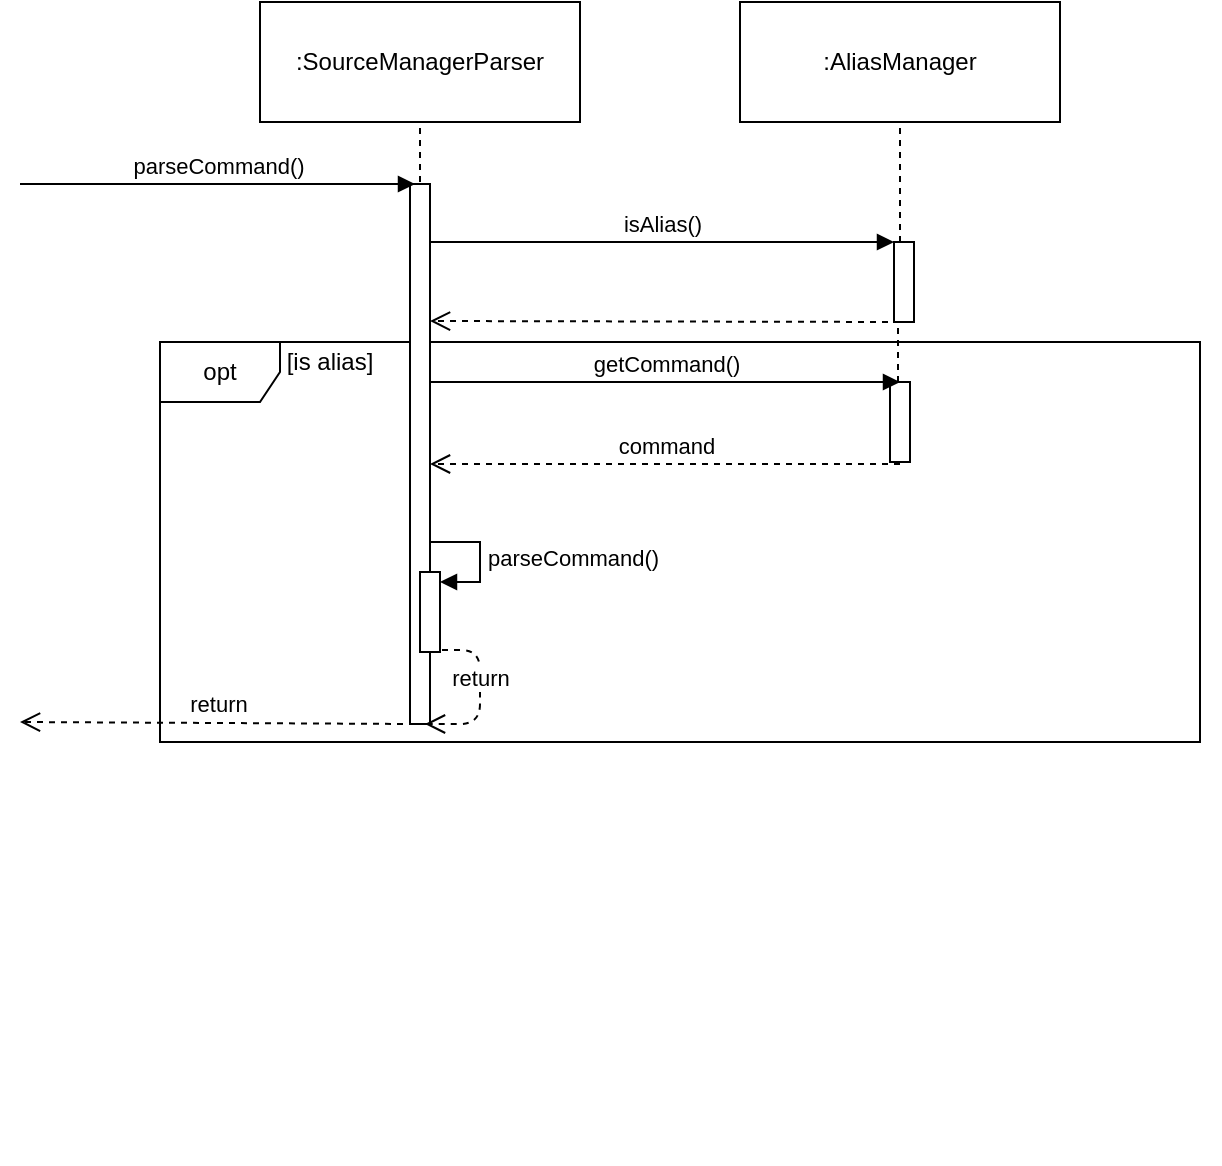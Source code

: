 <mxfile version="10.6.1" type="device"><diagram name="Page-1" id="13e1069c-82ec-6db2-03f1-153e76fe0fe0"><mxGraphModel dx="918" dy="608" grid="1" gridSize="10" guides="1" tooltips="1" connect="1" arrows="1" fold="1" page="1" pageScale="1" pageWidth="1100" pageHeight="850" background="#ffffff" math="0" shadow="0"><root><mxCell id="0"/><mxCell id="1" parent="0"/><mxCell id="t0oWseaoDGN8CaiI7FlK-6" value="" style="group;container=1;" vertex="1" connectable="0" parent="1"><mxGeometry x="160" y="120" width="480" height="581" as="geometry"/></mxCell><mxCell id="t0oWseaoDGN8CaiI7FlK-20" value="opt" style="shape=umlFrame;whiteSpace=wrap;html=1;" vertex="1" parent="t0oWseaoDGN8CaiI7FlK-6"><mxGeometry x="-50" y="170" width="520" height="200" as="geometry"/></mxCell><mxCell id="t0oWseaoDGN8CaiI7FlK-4" value=":SourceManagerParser" style="rounded=0;whiteSpace=wrap;html=1;" vertex="1" parent="t0oWseaoDGN8CaiI7FlK-6"><mxGeometry width="160" height="60" as="geometry"/></mxCell><mxCell id="t0oWseaoDGN8CaiI7FlK-5" value="" style="endArrow=none;dashed=1;html=1;entryX=0.5;entryY=1;entryDx=0;entryDy=0;" edge="1" parent="t0oWseaoDGN8CaiI7FlK-6" target="t0oWseaoDGN8CaiI7FlK-4"><mxGeometry width="50" height="50" relative="1" as="geometry"><mxPoint x="80" y="90" as="sourcePoint"/><mxPoint x="50" y="80" as="targetPoint"/></mxGeometry></mxCell><mxCell id="t0oWseaoDGN8CaiI7FlK-7" value="" style="rounded=0;whiteSpace=wrap;html=1;" vertex="1" parent="t0oWseaoDGN8CaiI7FlK-6"><mxGeometry x="75" y="91" width="10" height="270" as="geometry"/></mxCell><mxCell id="t0oWseaoDGN8CaiI7FlK-24" value="[is alias]" style="text;html=1;strokeColor=none;fillColor=none;align=center;verticalAlign=middle;whiteSpace=wrap;rounded=0;" vertex="1" parent="t0oWseaoDGN8CaiI7FlK-6"><mxGeometry x="10" y="170" width="50" height="20" as="geometry"/></mxCell><mxCell id="t0oWseaoDGN8CaiI7FlK-25" value="" style="endArrow=none;dashed=1;html=1;entryX=0.5;entryY=1;entryDx=0;entryDy=0;" edge="1" parent="t0oWseaoDGN8CaiI7FlK-6" source="t0oWseaoDGN8CaiI7FlK-27"><mxGeometry width="50" height="50" relative="1" as="geometry"><mxPoint x="319" y="440" as="sourcePoint"/><mxPoint x="319" y="160" as="targetPoint"/></mxGeometry></mxCell><mxCell id="t0oWseaoDGN8CaiI7FlK-27" value="" style="html=1;points=[];perimeter=orthogonalPerimeter;" vertex="1" parent="t0oWseaoDGN8CaiI7FlK-6"><mxGeometry x="315" y="190" width="10" height="40" as="geometry"/></mxCell><mxCell id="t0oWseaoDGN8CaiI7FlK-29" value="" style="html=1;points=[];perimeter=orthogonalPerimeter;" vertex="1" parent="t0oWseaoDGN8CaiI7FlK-6"><mxGeometry x="317" y="120" width="10" height="40" as="geometry"/></mxCell><mxCell id="t0oWseaoDGN8CaiI7FlK-30" value="getCommand()" style="html=1;verticalAlign=bottom;endArrow=block;" edge="1" parent="t0oWseaoDGN8CaiI7FlK-6"><mxGeometry width="80" relative="1" as="geometry"><mxPoint x="85" y="190" as="sourcePoint"/><mxPoint x="320" y="190" as="targetPoint"/></mxGeometry></mxCell><mxCell id="t0oWseaoDGN8CaiI7FlK-31" value="command" style="html=1;verticalAlign=bottom;endArrow=open;dashed=1;endSize=8;" edge="1" parent="t0oWseaoDGN8CaiI7FlK-6"><mxGeometry relative="1" as="geometry"><mxPoint x="320" y="231" as="sourcePoint"/><mxPoint x="85" y="231" as="targetPoint"/></mxGeometry></mxCell><mxCell id="t0oWseaoDGN8CaiI7FlK-32" value="" style="html=1;points=[];perimeter=orthogonalPerimeter;" vertex="1" parent="t0oWseaoDGN8CaiI7FlK-6"><mxGeometry x="80" y="285" width="10" height="40" as="geometry"/></mxCell><mxCell id="t0oWseaoDGN8CaiI7FlK-33" value="parseCommand()" style="edgeStyle=orthogonalEdgeStyle;html=1;align=left;spacingLeft=2;endArrow=block;rounded=0;entryX=1;entryY=0;" edge="1" parent="t0oWseaoDGN8CaiI7FlK-6"><mxGeometry relative="1" as="geometry"><mxPoint x="85" y="270" as="sourcePoint"/><Array as="points"><mxPoint x="110" y="270"/></Array><mxPoint x="90" y="290" as="targetPoint"/></mxGeometry></mxCell><mxCell id="t0oWseaoDGN8CaiI7FlK-35" value="return" style="html=1;verticalAlign=bottom;endArrow=open;dashed=1;endSize=8;exitX=1.1;exitY=0.975;exitDx=0;exitDy=0;exitPerimeter=0;entryX=0.75;entryY=1;entryDx=0;entryDy=0;" edge="1" parent="t0oWseaoDGN8CaiI7FlK-6" source="t0oWseaoDGN8CaiI7FlK-32" target="t0oWseaoDGN8CaiI7FlK-7"><mxGeometry relative="1" as="geometry"><mxPoint x="170" y="310" as="sourcePoint"/><mxPoint x="-100" y="330" as="targetPoint"/><Array as="points"><mxPoint x="110" y="324"/><mxPoint x="110" y="361"/></Array></mxGeometry></mxCell><mxCell id="t0oWseaoDGN8CaiI7FlK-11" value=":AliasManager" style="rounded=0;whiteSpace=wrap;html=1;" vertex="1" parent="1"><mxGeometry x="400" y="120" width="160" height="60" as="geometry"/></mxCell><mxCell id="t0oWseaoDGN8CaiI7FlK-12" value="" style="endArrow=none;dashed=1;html=1;entryX=0.5;entryY=1;entryDx=0;entryDy=0;exitX=0.5;exitY=0;exitDx=0;exitDy=0;" edge="1" parent="1"><mxGeometry width="50" height="50" relative="1" as="geometry"><mxPoint x="480" y="240" as="sourcePoint"/><mxPoint x="480" y="180" as="targetPoint"/></mxGeometry></mxCell><mxCell id="t0oWseaoDGN8CaiI7FlK-17" value="parseCommand()" style="html=1;verticalAlign=bottom;endArrow=block;entryX=0.25;entryY=0;entryDx=0;entryDy=0;" edge="1" parent="1" target="t0oWseaoDGN8CaiI7FlK-7"><mxGeometry width="80" relative="1" as="geometry"><mxPoint x="40" y="211" as="sourcePoint"/><mxPoint x="110" y="300" as="targetPoint"/></mxGeometry></mxCell><mxCell id="t0oWseaoDGN8CaiI7FlK-18" value="isAlias()" style="html=1;verticalAlign=bottom;endArrow=block;exitX=1.5;exitY=0.107;exitDx=0;exitDy=0;exitPerimeter=0;" edge="1" parent="1" target="t0oWseaoDGN8CaiI7FlK-29"><mxGeometry width="80" relative="1" as="geometry"><mxPoint x="245" y="240" as="sourcePoint"/><mxPoint x="410" y="240" as="targetPoint"/></mxGeometry></mxCell><mxCell id="t0oWseaoDGN8CaiI7FlK-19" value="" style="html=1;verticalAlign=bottom;endArrow=open;dashed=1;endSize=8;" edge="1" parent="1"><mxGeometry relative="1" as="geometry"><mxPoint x="480" y="280" as="sourcePoint"/><mxPoint x="245" y="279.5" as="targetPoint"/></mxGeometry></mxCell><mxCell id="t0oWseaoDGN8CaiI7FlK-36" value="return" style="html=1;verticalAlign=bottom;endArrow=open;dashed=1;endSize=8;exitX=0.25;exitY=1;exitDx=0;exitDy=0;" edge="1" parent="1" source="t0oWseaoDGN8CaiI7FlK-7"><mxGeometry relative="1" as="geometry"><mxPoint x="230" y="480" as="sourcePoint"/><mxPoint x="40" y="480" as="targetPoint"/></mxGeometry></mxCell></root></mxGraphModel></diagram></mxfile>